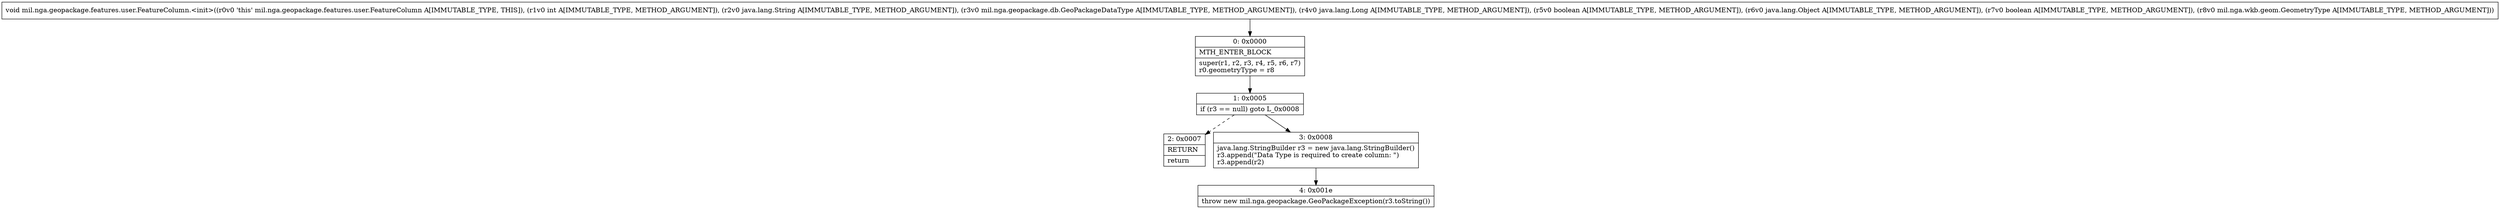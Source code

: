digraph "CFG formil.nga.geopackage.features.user.FeatureColumn.\<init\>(ILjava\/lang\/String;Lmil\/nga\/geopackage\/db\/GeoPackageDataType;Ljava\/lang\/Long;ZLjava\/lang\/Object;ZLmil\/nga\/wkb\/geom\/GeometryType;)V" {
Node_0 [shape=record,label="{0\:\ 0x0000|MTH_ENTER_BLOCK\l|super(r1, r2, r3, r4, r5, r6, r7)\lr0.geometryType = r8\l}"];
Node_1 [shape=record,label="{1\:\ 0x0005|if (r3 == null) goto L_0x0008\l}"];
Node_2 [shape=record,label="{2\:\ 0x0007|RETURN\l|return\l}"];
Node_3 [shape=record,label="{3\:\ 0x0008|java.lang.StringBuilder r3 = new java.lang.StringBuilder()\lr3.append(\"Data Type is required to create column: \")\lr3.append(r2)\l}"];
Node_4 [shape=record,label="{4\:\ 0x001e|throw new mil.nga.geopackage.GeoPackageException(r3.toString())\l}"];
MethodNode[shape=record,label="{void mil.nga.geopackage.features.user.FeatureColumn.\<init\>((r0v0 'this' mil.nga.geopackage.features.user.FeatureColumn A[IMMUTABLE_TYPE, THIS]), (r1v0 int A[IMMUTABLE_TYPE, METHOD_ARGUMENT]), (r2v0 java.lang.String A[IMMUTABLE_TYPE, METHOD_ARGUMENT]), (r3v0 mil.nga.geopackage.db.GeoPackageDataType A[IMMUTABLE_TYPE, METHOD_ARGUMENT]), (r4v0 java.lang.Long A[IMMUTABLE_TYPE, METHOD_ARGUMENT]), (r5v0 boolean A[IMMUTABLE_TYPE, METHOD_ARGUMENT]), (r6v0 java.lang.Object A[IMMUTABLE_TYPE, METHOD_ARGUMENT]), (r7v0 boolean A[IMMUTABLE_TYPE, METHOD_ARGUMENT]), (r8v0 mil.nga.wkb.geom.GeometryType A[IMMUTABLE_TYPE, METHOD_ARGUMENT])) }"];
MethodNode -> Node_0;
Node_0 -> Node_1;
Node_1 -> Node_2[style=dashed];
Node_1 -> Node_3;
Node_3 -> Node_4;
}

